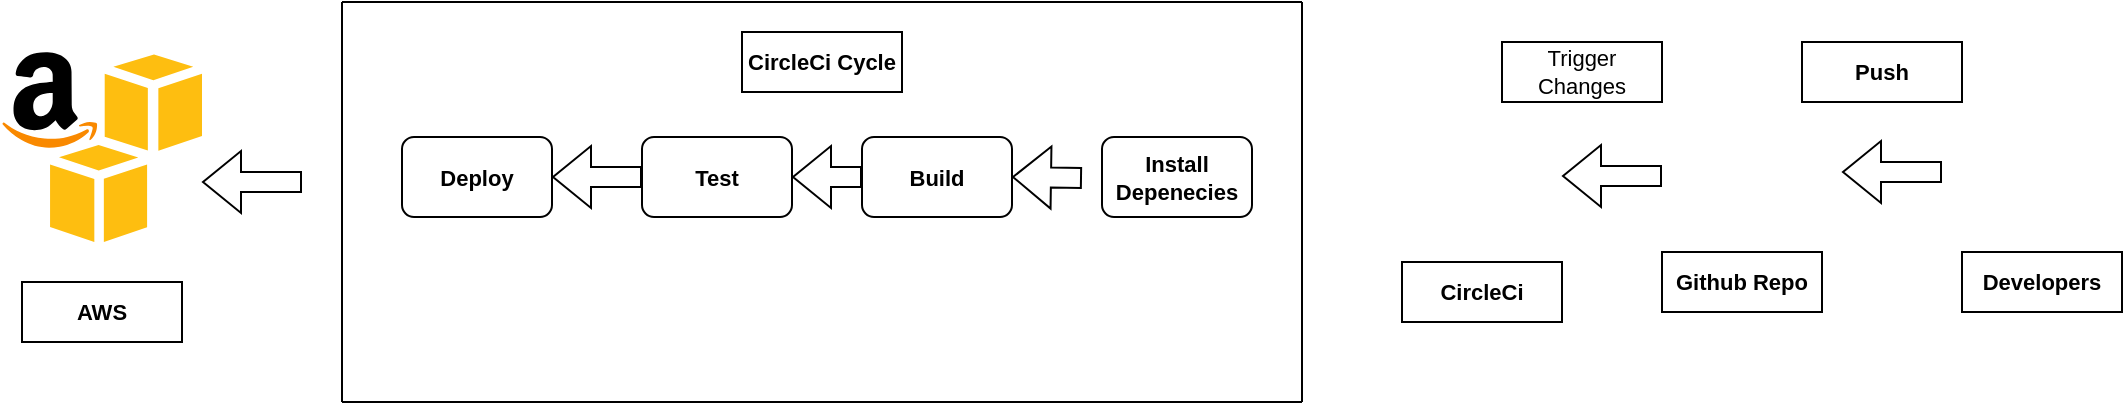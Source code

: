 <mxfile version="17.1.2" type="device"><diagram id="S1Zm9pGSgFI5_ftu1P-6" name="Page-1"><mxGraphModel dx="2272" dy="786" grid="1" gridSize="10" guides="1" tooltips="1" connect="1" arrows="1" fold="1" page="1" pageScale="1" pageWidth="850" pageHeight="1100" math="0" shadow="0"><root><mxCell id="0"/><mxCell id="1" parent="0"/><mxCell id="cd6Hk51KqdDpbqFuwUD_-1" value="" style="shape=image;html=1;verticalAlign=top;verticalLabelPosition=bottom;labelBackgroundColor=#ffffff;imageAspect=0;aspect=fixed;image=https://cdn4.iconfinder.com/data/icons/online-marketing-hand-drawn-vol-4/52/web__development__coding__script__service__code__developers-128.png" vertex="1" parent="1"><mxGeometry x="770" y="210" width="70" height="70" as="geometry"/></mxCell><mxCell id="cd6Hk51KqdDpbqFuwUD_-2" value="" style="shape=image;html=1;verticalAlign=top;verticalLabelPosition=bottom;labelBackgroundColor=#ffffff;imageAspect=0;aspect=fixed;image=https://cdn1.iconfinder.com/data/icons/picons-social/57/github_rounded-128.png;fontSize=11;" vertex="1" parent="1"><mxGeometry x="620" y="205" width="80" height="80" as="geometry"/></mxCell><mxCell id="cd6Hk51KqdDpbqFuwUD_-3" value="" style="shape=flexArrow;endArrow=classic;html=1;rounded=0;fontSize=11;" edge="1" parent="1"><mxGeometry width="50" height="50" relative="1" as="geometry"><mxPoint x="760" y="245" as="sourcePoint"/><mxPoint x="710" y="245" as="targetPoint"/></mxGeometry></mxCell><mxCell id="cd6Hk51KqdDpbqFuwUD_-4" value="&lt;b&gt;Developers&lt;/b&gt;" style="rounded=0;whiteSpace=wrap;html=1;fontSize=11;" vertex="1" parent="1"><mxGeometry x="770" y="285" width="80" height="30" as="geometry"/></mxCell><mxCell id="cd6Hk51KqdDpbqFuwUD_-5" value="&lt;b&gt;Push&lt;/b&gt;" style="rounded=0;whiteSpace=wrap;html=1;fontSize=11;" vertex="1" parent="1"><mxGeometry x="690" y="180" width="80" height="30" as="geometry"/></mxCell><mxCell id="cd6Hk51KqdDpbqFuwUD_-6" value="&lt;b&gt;Github Repo&lt;/b&gt;" style="rounded=0;whiteSpace=wrap;html=1;fontSize=11;" vertex="1" parent="1"><mxGeometry x="620" y="285" width="80" height="30" as="geometry"/></mxCell><mxCell id="cd6Hk51KqdDpbqFuwUD_-9" value="" style="shape=image;html=1;verticalAlign=top;verticalLabelPosition=bottom;labelBackgroundColor=#ffffff;imageAspect=0;aspect=fixed;image=https://cdn2.iconfinder.com/data/icons/css-vol-1/24/circleci-128.png;fontSize=11;" vertex="1" parent="1"><mxGeometry x="490" y="210" width="75" height="75" as="geometry"/></mxCell><mxCell id="cd6Hk51KqdDpbqFuwUD_-10" value="" style="endArrow=none;html=1;rounded=0;fontSize=11;" edge="1" parent="1"><mxGeometry width="50" height="50" relative="1" as="geometry"><mxPoint x="440" y="360" as="sourcePoint"/><mxPoint x="440" y="160" as="targetPoint"/></mxGeometry></mxCell><mxCell id="cd6Hk51KqdDpbqFuwUD_-11" value="" style="endArrow=none;html=1;rounded=0;fontSize=11;" edge="1" parent="1"><mxGeometry width="50" height="50" relative="1" as="geometry"><mxPoint x="-40" y="160" as="sourcePoint"/><mxPoint x="440" y="160" as="targetPoint"/></mxGeometry></mxCell><mxCell id="cd6Hk51KqdDpbqFuwUD_-12" value="" style="endArrow=none;html=1;rounded=0;fontSize=11;" edge="1" parent="1"><mxGeometry width="50" height="50" relative="1" as="geometry"><mxPoint x="-40" y="160" as="sourcePoint"/><mxPoint x="-40" y="360" as="targetPoint"/></mxGeometry></mxCell><mxCell id="cd6Hk51KqdDpbqFuwUD_-13" value="" style="endArrow=none;html=1;rounded=0;fontSize=11;" edge="1" parent="1"><mxGeometry width="50" height="50" relative="1" as="geometry"><mxPoint x="-40" y="360" as="sourcePoint"/><mxPoint x="440" y="360" as="targetPoint"/></mxGeometry></mxCell><mxCell id="cd6Hk51KqdDpbqFuwUD_-15" value="&lt;b&gt;Install Depenecies&lt;/b&gt;" style="rounded=1;whiteSpace=wrap;html=1;fontSize=11;" vertex="1" parent="1"><mxGeometry x="340" y="227.5" width="75" height="40" as="geometry"/></mxCell><mxCell id="cd6Hk51KqdDpbqFuwUD_-16" value="&lt;b&gt;Build&lt;span style=&quot;color: rgba(0 , 0 , 0 , 0) ; font-family: monospace ; font-size: 0px&quot;&gt;%3CmxGraphModel%3E%3Croot%3E%3CmxCell%20id%3D%220%22%2F%3E%3CmxCell%20id%3D%221%22%20parent%3D%220%22%2F%3E%3CmxCell%20id%3D%222%22%20value%3D%22Install%20Depenecies%22%20style%3D%22rounded%3D1%3BwhiteSpace%3Dwrap%3Bhtml%3D1%3BfontSize%3D11%3B%22%20vertex%3D%221%22%20parent%3D%221%22%3E%3CmxGeometry%20x%3D%22350%22%20y%3D%22230%22%20width%3D%2275%22%20height%3D%2240%22%20as%3D%22geometry%22%2F%3E%3C%2FmxCell%3E%3C%2Froot%3E%3C%2FmxGraphModel%3E&lt;/span&gt;&lt;/b&gt;" style="rounded=1;whiteSpace=wrap;html=1;fontSize=11;" vertex="1" parent="1"><mxGeometry x="220" y="227.5" width="75" height="40" as="geometry"/></mxCell><mxCell id="cd6Hk51KqdDpbqFuwUD_-19" value="&lt;b&gt;Test&lt;/b&gt;" style="rounded=1;whiteSpace=wrap;html=1;fontSize=11;" vertex="1" parent="1"><mxGeometry x="110" y="227.5" width="75" height="40" as="geometry"/></mxCell><mxCell id="cd6Hk51KqdDpbqFuwUD_-20" value="&lt;b&gt;Deploy&lt;/b&gt;" style="rounded=1;whiteSpace=wrap;html=1;fontSize=11;" vertex="1" parent="1"><mxGeometry x="-10" y="227.5" width="75" height="40" as="geometry"/></mxCell><mxCell id="cd6Hk51KqdDpbqFuwUD_-21" value="" style="shape=flexArrow;endArrow=classic;html=1;rounded=0;fontSize=11;entryX=1;entryY=0.5;entryDx=0;entryDy=0;" edge="1" parent="1" target="cd6Hk51KqdDpbqFuwUD_-16"><mxGeometry width="50" height="50" relative="1" as="geometry"><mxPoint x="330" y="248" as="sourcePoint"/><mxPoint x="450" y="380" as="targetPoint"/></mxGeometry></mxCell><mxCell id="cd6Hk51KqdDpbqFuwUD_-22" value="" style="shape=flexArrow;endArrow=classic;html=1;rounded=0;fontSize=11;entryX=1;entryY=0.5;entryDx=0;entryDy=0;exitX=0;exitY=0.5;exitDx=0;exitDy=0;" edge="1" parent="1" source="cd6Hk51KqdDpbqFuwUD_-16" target="cd6Hk51KqdDpbqFuwUD_-19"><mxGeometry width="50" height="50" relative="1" as="geometry"><mxPoint x="340" y="258" as="sourcePoint"/><mxPoint x="305" y="257.5" as="targetPoint"/></mxGeometry></mxCell><mxCell id="cd6Hk51KqdDpbqFuwUD_-23" value="" style="shape=flexArrow;endArrow=classic;html=1;rounded=0;fontSize=11;entryX=1;entryY=0.5;entryDx=0;entryDy=0;exitX=0;exitY=0.5;exitDx=0;exitDy=0;" edge="1" parent="1" source="cd6Hk51KqdDpbqFuwUD_-19" target="cd6Hk51KqdDpbqFuwUD_-20"><mxGeometry width="50" height="50" relative="1" as="geometry"><mxPoint x="350" y="268" as="sourcePoint"/><mxPoint x="315" y="267.5" as="targetPoint"/></mxGeometry></mxCell><mxCell id="cd6Hk51KqdDpbqFuwUD_-25" value="" style="shape=flexArrow;endArrow=classic;html=1;rounded=0;fontSize=11;" edge="1" parent="1"><mxGeometry width="50" height="50" relative="1" as="geometry"><mxPoint x="-60" y="250" as="sourcePoint"/><mxPoint x="-110" y="250" as="targetPoint"/></mxGeometry></mxCell><mxCell id="cd6Hk51KqdDpbqFuwUD_-48" value="" style="dashed=0;outlineConnect=0;html=1;align=center;labelPosition=center;verticalLabelPosition=bottom;verticalAlign=top;shape=mxgraph.weblogos.aws_s3;fontSize=11;" vertex="1" parent="1"><mxGeometry x="-210" y="185" width="100" height="95" as="geometry"/></mxCell><mxCell id="cd6Hk51KqdDpbqFuwUD_-49" value="&lt;b&gt;AWS&lt;/b&gt;" style="rounded=0;whiteSpace=wrap;html=1;fontSize=11;" vertex="1" parent="1"><mxGeometry x="-200" y="300" width="80" height="30" as="geometry"/></mxCell><mxCell id="cd6Hk51KqdDpbqFuwUD_-50" value="&lt;b&gt;CircleCi&lt;/b&gt;" style="rounded=0;whiteSpace=wrap;html=1;fontSize=11;" vertex="1" parent="1"><mxGeometry x="490" y="290" width="80" height="30" as="geometry"/></mxCell><mxCell id="cd6Hk51KqdDpbqFuwUD_-52" value="" style="shape=flexArrow;endArrow=classic;html=1;rounded=0;fontSize=11;" edge="1" parent="1"><mxGeometry width="50" height="50" relative="1" as="geometry"><mxPoint x="620" y="247" as="sourcePoint"/><mxPoint x="570" y="247" as="targetPoint"/></mxGeometry></mxCell><mxCell id="cd6Hk51KqdDpbqFuwUD_-53" value="Trigger Changes" style="rounded=0;whiteSpace=wrap;html=1;fontSize=11;" vertex="1" parent="1"><mxGeometry x="540" y="180" width="80" height="30" as="geometry"/></mxCell><mxCell id="cd6Hk51KqdDpbqFuwUD_-54" value="&lt;b&gt;CircleCi Cycle&lt;/b&gt;" style="rounded=0;whiteSpace=wrap;html=1;fontSize=11;" vertex="1" parent="1"><mxGeometry x="160" y="175" width="80" height="30" as="geometry"/></mxCell></root></mxGraphModel></diagram></mxfile>